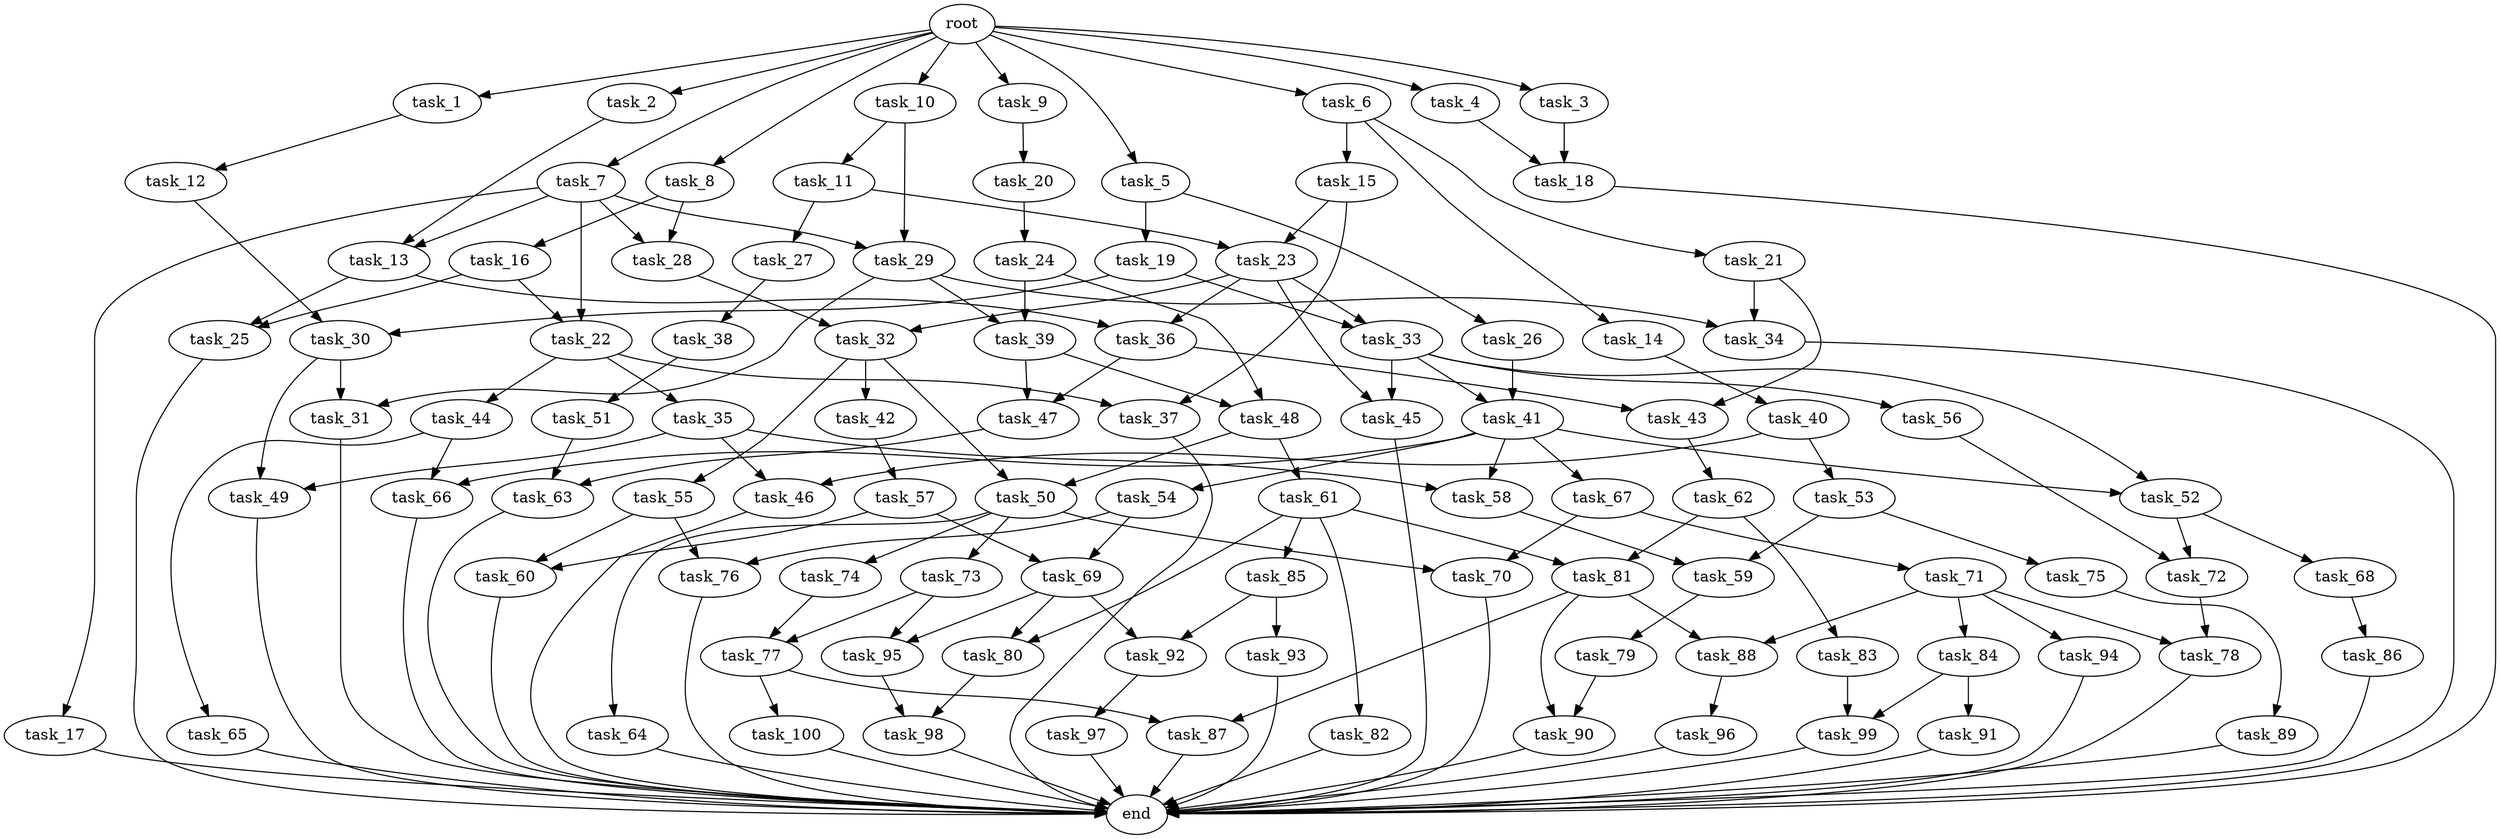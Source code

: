 digraph G {
  task_75 [size="6.038967e+11"];
  task_100 [size="5.695410e+11"];
  task_92 [size="6.701349e+11"];
  task_19 [size="4.051237e+11"];
  task_68 [size="3.366450e+11"];
  task_71 [size="4.126258e+11"];
  task_60 [size="8.721193e+11"];
  task_73 [size="6.486191e+11"];
  task_50 [size="7.116508e+11"];
  task_31 [size="3.774383e+11"];
  task_10 [size="5.931197e+11"];
  task_49 [size="1.026083e+11"];
  task_88 [size="8.207109e+11"];
  task_12 [size="2.933175e+11"];
  task_79 [size="9.038384e+11"];
  task_37 [size="1.619263e+11"];
  task_61 [size="8.096655e+11"];
  task_42 [size="1.972913e+10"];
  task_51 [size="9.125884e+11"];
  root [size="0.000000e+00"];
  task_56 [size="4.075289e+11"];
  task_95 [size="1.304011e+10"];
  task_22 [size="6.828248e+11"];
  task_32 [size="2.377948e+11"];
  task_25 [size="9.851489e+11"];
  task_99 [size="8.081403e+11"];
  task_96 [size="4.612182e+11"];
  task_36 [size="4.819437e+11"];
  task_16 [size="4.894984e+11"];
  task_33 [size="7.800584e+11"];
  task_27 [size="9.661262e+11"];
  task_89 [size="1.057668e+11"];
  end [size="0.000000e+00"];
  task_7 [size="7.454827e+11"];
  task_26 [size="9.513812e+11"];
  task_87 [size="9.937450e+11"];
  task_2 [size="2.510752e+11"];
  task_21 [size="6.325741e+10"];
  task_28 [size="7.543526e+11"];
  task_69 [size="3.096022e+11"];
  task_13 [size="5.937797e+11"];
  task_48 [size="4.751378e+11"];
  task_55 [size="4.494940e+11"];
  task_81 [size="5.762553e+11"];
  task_11 [size="3.425204e+11"];
  task_5 [size="3.653375e+11"];
  task_62 [size="6.054811e+11"];
  task_93 [size="4.566884e+11"];
  task_54 [size="5.686137e+10"];
  task_52 [size="9.669580e+11"];
  task_29 [size="3.159944e+11"];
  task_85 [size="3.325441e+11"];
  task_44 [size="3.695179e+11"];
  task_8 [size="7.378764e+11"];
  task_38 [size="3.169459e+11"];
  task_9 [size="1.322264e+11"];
  task_63 [size="6.057924e+11"];
  task_65 [size="8.182566e+11"];
  task_59 [size="9.543246e+11"];
  task_34 [size="7.012744e+11"];
  task_20 [size="9.157087e+11"];
  task_1 [size="1.138478e+11"];
  task_23 [size="6.653512e+11"];
  task_6 [size="4.037203e+11"];
  task_74 [size="6.732876e+11"];
  task_97 [size="3.358201e+11"];
  task_57 [size="5.375875e+11"];
  task_67 [size="4.337341e+11"];
  task_64 [size="5.959634e+09"];
  task_66 [size="6.727143e+11"];
  task_45 [size="6.929593e+11"];
  task_82 [size="4.313519e+11"];
  task_86 [size="6.149860e+11"];
  task_40 [size="3.126107e+11"];
  task_84 [size="2.195791e+11"];
  task_17 [size="7.654820e+11"];
  task_15 [size="4.261928e+11"];
  task_43 [size="6.899224e+11"];
  task_53 [size="5.747993e+11"];
  task_4 [size="8.905152e+11"];
  task_76 [size="6.959319e+11"];
  task_77 [size="9.052082e+11"];
  task_30 [size="3.135220e+11"];
  task_72 [size="9.540972e+11"];
  task_94 [size="7.442732e+10"];
  task_80 [size="7.634540e+11"];
  task_46 [size="2.788036e+11"];
  task_90 [size="5.149802e+10"];
  task_39 [size="2.210026e+11"];
  task_14 [size="7.970759e+11"];
  task_18 [size="8.441061e+11"];
  task_3 [size="8.714634e+11"];
  task_24 [size="8.001255e+11"];
  task_98 [size="7.710279e+11"];
  task_35 [size="3.176380e+11"];
  task_58 [size="1.778185e+11"];
  task_78 [size="6.293484e+11"];
  task_47 [size="6.669275e+11"];
  task_83 [size="2.469132e+11"];
  task_70 [size="7.218208e+11"];
  task_91 [size="4.922168e+11"];
  task_41 [size="7.619699e+11"];

  task_75 -> task_89 [size="1.057668e+08"];
  task_100 -> end [size="1.000000e-12"];
  task_92 -> task_97 [size="3.358201e+08"];
  task_19 -> task_30 [size="1.567610e+08"];
  task_19 -> task_33 [size="3.900292e+08"];
  task_68 -> task_86 [size="6.149860e+08"];
  task_71 -> task_78 [size="3.146742e+08"];
  task_71 -> task_88 [size="4.103554e+08"];
  task_71 -> task_84 [size="2.195791e+08"];
  task_71 -> task_94 [size="7.442732e+07"];
  task_60 -> end [size="1.000000e-12"];
  task_73 -> task_77 [size="4.526041e+08"];
  task_73 -> task_95 [size="6.520055e+06"];
  task_50 -> task_70 [size="3.609104e+08"];
  task_50 -> task_73 [size="6.486191e+08"];
  task_50 -> task_64 [size="5.959634e+06"];
  task_50 -> task_74 [size="6.732876e+08"];
  task_31 -> end [size="1.000000e-12"];
  task_10 -> task_11 [size="3.425204e+08"];
  task_10 -> task_29 [size="1.579972e+08"];
  task_49 -> end [size="1.000000e-12"];
  task_88 -> task_96 [size="4.612182e+08"];
  task_12 -> task_30 [size="1.567610e+08"];
  task_79 -> task_90 [size="2.574901e+07"];
  task_37 -> end [size="1.000000e-12"];
  task_61 -> task_80 [size="3.817270e+08"];
  task_61 -> task_81 [size="2.881277e+08"];
  task_61 -> task_82 [size="4.313519e+08"];
  task_61 -> task_85 [size="3.325441e+08"];
  task_42 -> task_57 [size="5.375875e+08"];
  task_51 -> task_63 [size="3.028962e+08"];
  root -> task_4 [size="1.000000e-12"];
  root -> task_7 [size="1.000000e-12"];
  root -> task_9 [size="1.000000e-12"];
  root -> task_1 [size="1.000000e-12"];
  root -> task_5 [size="1.000000e-12"];
  root -> task_2 [size="1.000000e-12"];
  root -> task_3 [size="1.000000e-12"];
  root -> task_6 [size="1.000000e-12"];
  root -> task_10 [size="1.000000e-12"];
  root -> task_8 [size="1.000000e-12"];
  task_56 -> task_72 [size="4.770486e+08"];
  task_95 -> task_98 [size="3.855139e+08"];
  task_22 -> task_37 [size="8.096314e+07"];
  task_22 -> task_35 [size="3.176380e+08"];
  task_22 -> task_44 [size="3.695179e+08"];
  task_32 -> task_50 [size="3.558254e+08"];
  task_32 -> task_42 [size="1.972913e+07"];
  task_32 -> task_55 [size="4.494940e+08"];
  task_25 -> end [size="1.000000e-12"];
  task_99 -> end [size="1.000000e-12"];
  task_96 -> end [size="1.000000e-12"];
  task_36 -> task_43 [size="3.449612e+08"];
  task_36 -> task_47 [size="3.334637e+08"];
  task_16 -> task_22 [size="3.414124e+08"];
  task_16 -> task_25 [size="4.925745e+08"];
  task_33 -> task_45 [size="3.464797e+08"];
  task_33 -> task_41 [size="3.809849e+08"];
  task_33 -> task_52 [size="4.834790e+08"];
  task_33 -> task_56 [size="4.075289e+08"];
  task_27 -> task_38 [size="3.169459e+08"];
  task_89 -> end [size="1.000000e-12"];
  task_7 -> task_17 [size="7.654820e+08"];
  task_7 -> task_13 [size="2.968899e+08"];
  task_7 -> task_28 [size="3.771763e+08"];
  task_7 -> task_29 [size="1.579972e+08"];
  task_7 -> task_22 [size="3.414124e+08"];
  task_26 -> task_41 [size="3.809849e+08"];
  task_87 -> end [size="1.000000e-12"];
  task_2 -> task_13 [size="2.968899e+08"];
  task_21 -> task_34 [size="3.506372e+08"];
  task_21 -> task_43 [size="3.449612e+08"];
  task_28 -> task_32 [size="1.188974e+08"];
  task_69 -> task_80 [size="3.817270e+08"];
  task_69 -> task_92 [size="3.350674e+08"];
  task_69 -> task_95 [size="6.520055e+06"];
  task_13 -> task_25 [size="4.925745e+08"];
  task_13 -> task_36 [size="2.409719e+08"];
  task_48 -> task_50 [size="3.558254e+08"];
  task_48 -> task_61 [size="8.096655e+08"];
  task_55 -> task_76 [size="3.479659e+08"];
  task_55 -> task_60 [size="4.360597e+08"];
  task_81 -> task_88 [size="4.103554e+08"];
  task_81 -> task_87 [size="4.968725e+08"];
  task_81 -> task_90 [size="2.574901e+07"];
  task_11 -> task_27 [size="9.661262e+08"];
  task_11 -> task_23 [size="3.326756e+08"];
  task_5 -> task_26 [size="9.513812e+08"];
  task_5 -> task_19 [size="4.051237e+08"];
  task_62 -> task_81 [size="2.881277e+08"];
  task_62 -> task_83 [size="2.469132e+08"];
  task_93 -> end [size="1.000000e-12"];
  task_54 -> task_69 [size="1.548011e+08"];
  task_54 -> task_76 [size="3.479659e+08"];
  task_52 -> task_68 [size="3.366450e+08"];
  task_52 -> task_72 [size="4.770486e+08"];
  task_29 -> task_31 [size="1.887192e+08"];
  task_29 -> task_34 [size="3.506372e+08"];
  task_29 -> task_39 [size="1.105013e+08"];
  task_85 -> task_92 [size="3.350674e+08"];
  task_85 -> task_93 [size="4.566884e+08"];
  task_44 -> task_66 [size="3.363571e+08"];
  task_44 -> task_65 [size="8.182566e+08"];
  task_8 -> task_28 [size="3.771763e+08"];
  task_8 -> task_16 [size="4.894984e+08"];
  task_38 -> task_51 [size="9.125884e+08"];
  task_9 -> task_20 [size="9.157087e+08"];
  task_63 -> end [size="1.000000e-12"];
  task_65 -> end [size="1.000000e-12"];
  task_59 -> task_79 [size="9.038384e+08"];
  task_34 -> end [size="1.000000e-12"];
  task_20 -> task_24 [size="8.001255e+08"];
  task_1 -> task_12 [size="2.933175e+08"];
  task_23 -> task_45 [size="3.464797e+08"];
  task_23 -> task_36 [size="2.409719e+08"];
  task_23 -> task_32 [size="1.188974e+08"];
  task_23 -> task_33 [size="3.900292e+08"];
  task_6 -> task_21 [size="6.325741e+07"];
  task_6 -> task_15 [size="4.261928e+08"];
  task_6 -> task_14 [size="7.970759e+08"];
  task_74 -> task_77 [size="4.526041e+08"];
  task_97 -> end [size="1.000000e-12"];
  task_57 -> task_69 [size="1.548011e+08"];
  task_57 -> task_60 [size="4.360597e+08"];
  task_67 -> task_70 [size="3.609104e+08"];
  task_67 -> task_71 [size="4.126258e+08"];
  task_64 -> end [size="1.000000e-12"];
  task_66 -> end [size="1.000000e-12"];
  task_45 -> end [size="1.000000e-12"];
  task_82 -> end [size="1.000000e-12"];
  task_86 -> end [size="1.000000e-12"];
  task_40 -> task_53 [size="5.747993e+08"];
  task_40 -> task_46 [size="1.394018e+08"];
  task_84 -> task_91 [size="4.922168e+08"];
  task_84 -> task_99 [size="4.040701e+08"];
  task_17 -> end [size="1.000000e-12"];
  task_15 -> task_37 [size="8.096314e+07"];
  task_15 -> task_23 [size="3.326756e+08"];
  task_43 -> task_62 [size="6.054811e+08"];
  task_53 -> task_75 [size="6.038967e+08"];
  task_53 -> task_59 [size="4.771623e+08"];
  task_4 -> task_18 [size="4.220530e+08"];
  task_76 -> end [size="1.000000e-12"];
  task_77 -> task_87 [size="4.968725e+08"];
  task_77 -> task_100 [size="5.695410e+08"];
  task_30 -> task_31 [size="1.887192e+08"];
  task_30 -> task_49 [size="5.130415e+07"];
  task_72 -> task_78 [size="3.146742e+08"];
  task_94 -> end [size="1.000000e-12"];
  task_80 -> task_98 [size="3.855139e+08"];
  task_46 -> end [size="1.000000e-12"];
  task_90 -> end [size="1.000000e-12"];
  task_39 -> task_48 [size="2.375689e+08"];
  task_39 -> task_47 [size="3.334637e+08"];
  task_14 -> task_40 [size="3.126107e+08"];
  task_18 -> end [size="1.000000e-12"];
  task_3 -> task_18 [size="4.220530e+08"];
  task_24 -> task_48 [size="2.375689e+08"];
  task_24 -> task_39 [size="1.105013e+08"];
  task_98 -> end [size="1.000000e-12"];
  task_35 -> task_49 [size="5.130415e+07"];
  task_35 -> task_58 [size="8.890925e+07"];
  task_35 -> task_46 [size="1.394018e+08"];
  task_58 -> task_59 [size="4.771623e+08"];
  task_78 -> end [size="1.000000e-12"];
  task_47 -> task_63 [size="3.028962e+08"];
  task_83 -> task_99 [size="4.040701e+08"];
  task_70 -> end [size="1.000000e-12"];
  task_91 -> end [size="1.000000e-12"];
  task_41 -> task_66 [size="3.363571e+08"];
  task_41 -> task_54 [size="5.686137e+07"];
  task_41 -> task_52 [size="4.834790e+08"];
  task_41 -> task_58 [size="8.890925e+07"];
  task_41 -> task_67 [size="4.337341e+08"];
}
